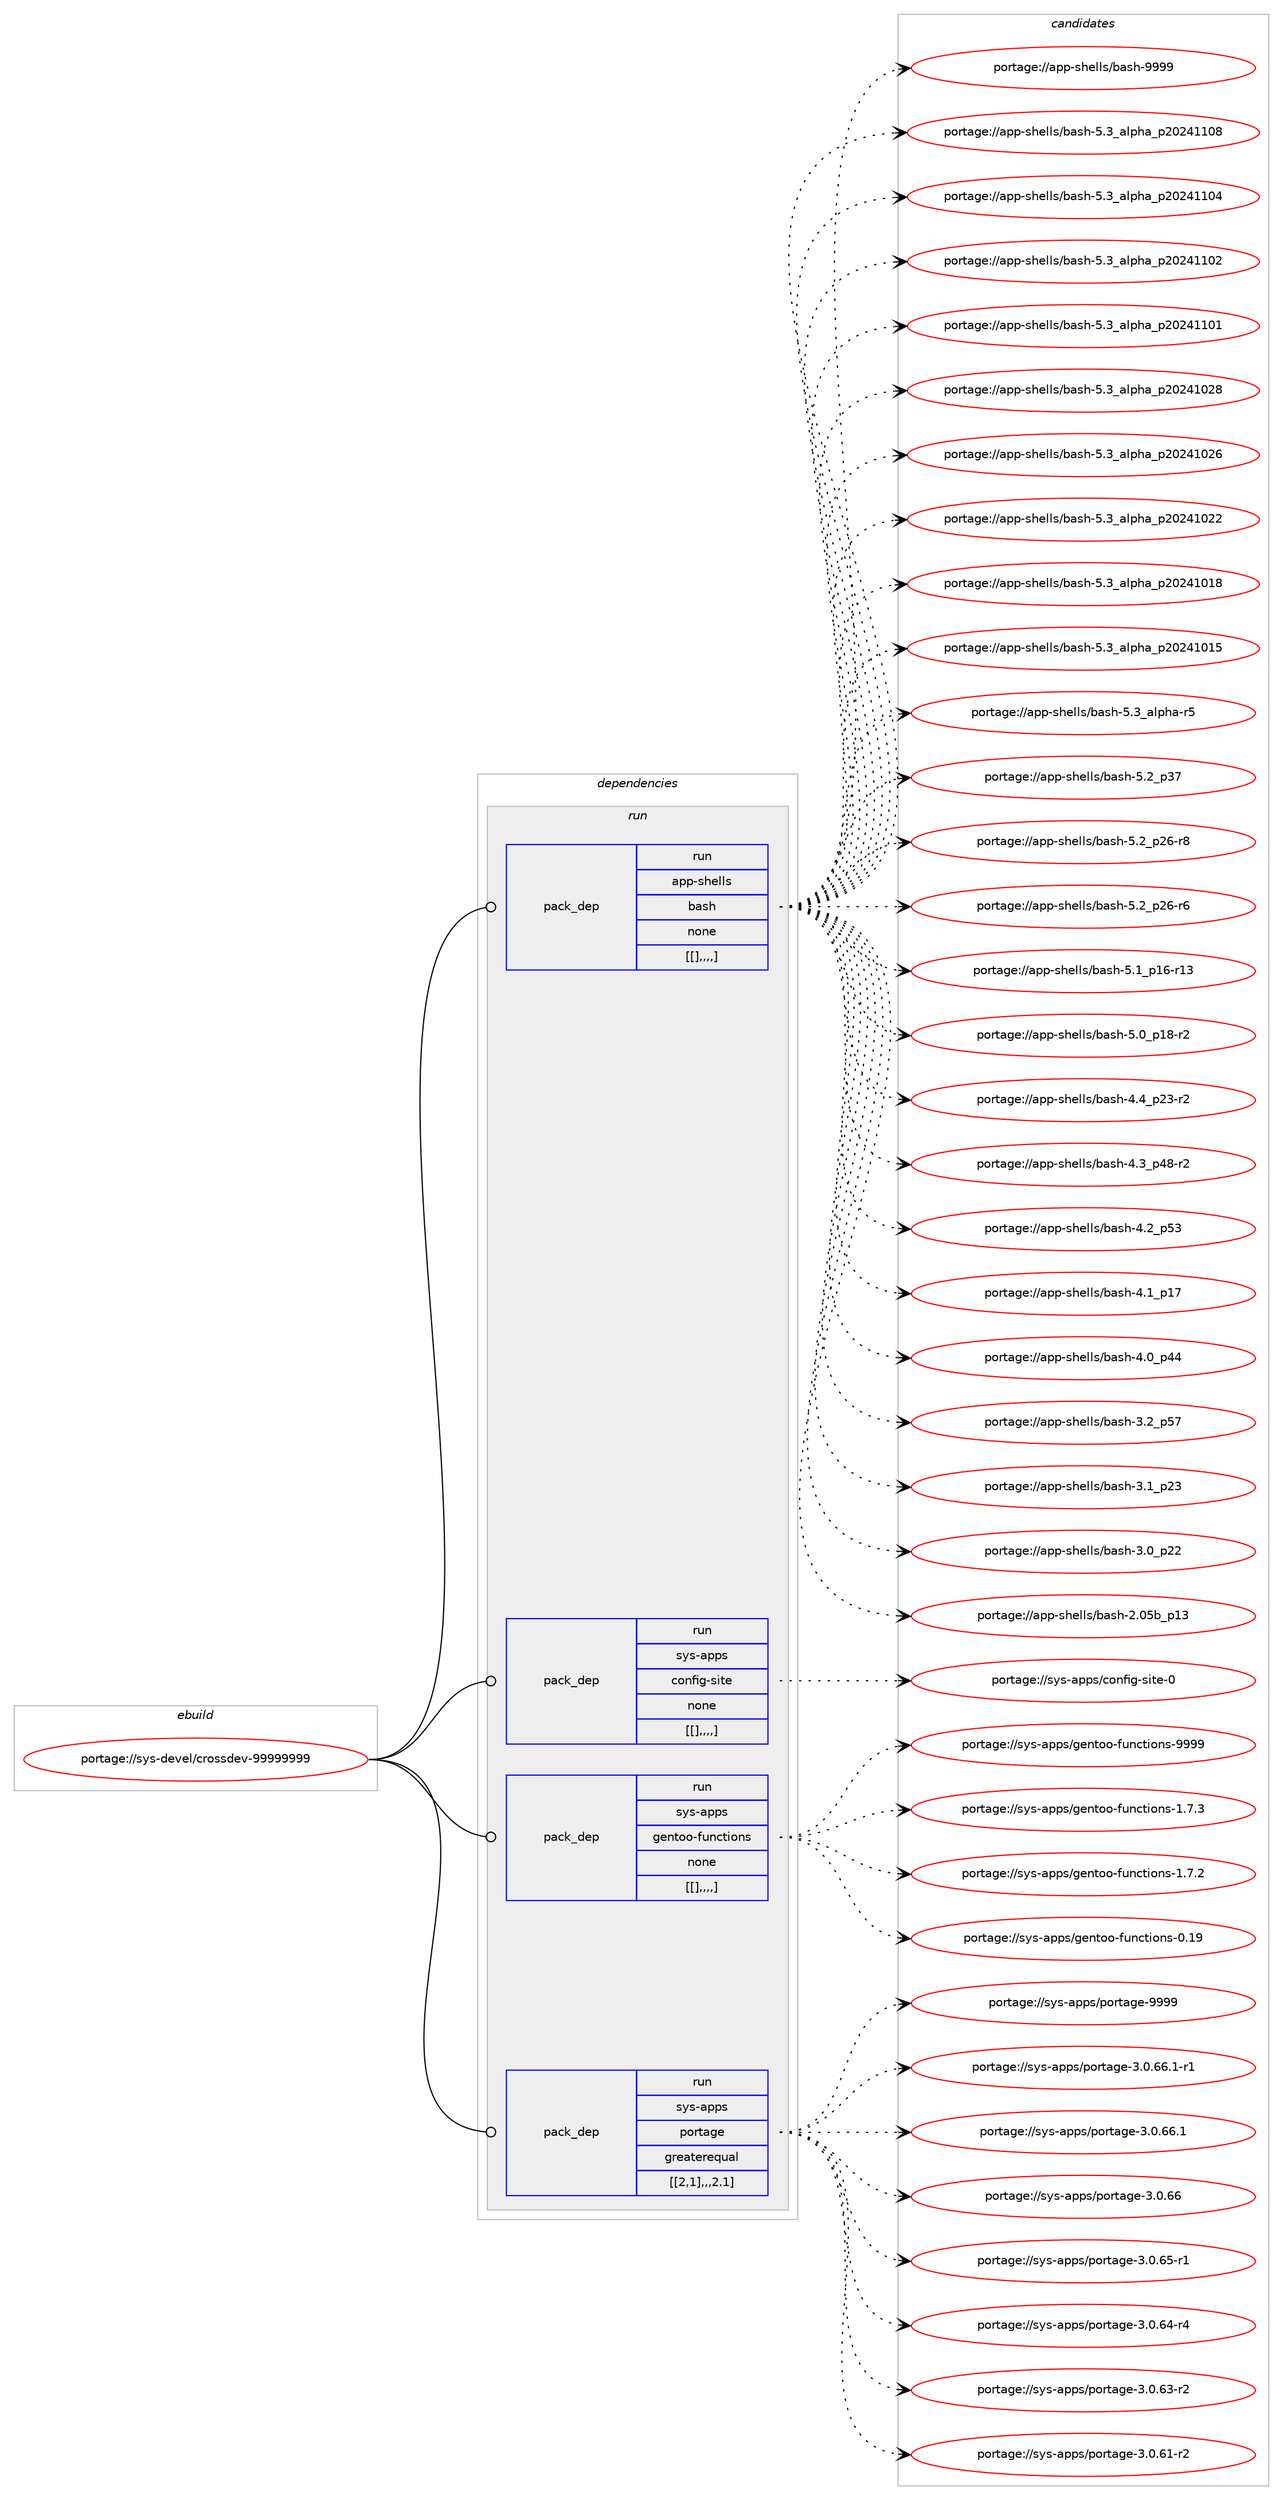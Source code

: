 digraph prolog {

# *************
# Graph options
# *************

newrank=true;
concentrate=true;
compound=true;
graph [rankdir=LR,fontname=Helvetica,fontsize=10,ranksep=1.5];#, ranksep=2.5, nodesep=0.2];
edge  [arrowhead=vee];
node  [fontname=Helvetica,fontsize=10];

# **********
# The ebuild
# **********

subgraph cluster_leftcol {
color=gray;
label=<<i>ebuild</i>>;
id [label="portage://sys-devel/crossdev-99999999", color=red, width=4, href="../sys-devel/crossdev-99999999.svg"];
}

# ****************
# The dependencies
# ****************

subgraph cluster_midcol {
color=gray;
label=<<i>dependencies</i>>;
subgraph cluster_compile {
fillcolor="#eeeeee";
style=filled;
label=<<i>compile</i>>;
}
subgraph cluster_compileandrun {
fillcolor="#eeeeee";
style=filled;
label=<<i>compile and run</i>>;
}
subgraph cluster_run {
fillcolor="#eeeeee";
style=filled;
label=<<i>run</i>>;
subgraph pack1030 {
dependency1387 [label=<<TABLE BORDER="0" CELLBORDER="1" CELLSPACING="0" CELLPADDING="4" WIDTH="220"><TR><TD ROWSPAN="6" CELLPADDING="30">pack_dep</TD></TR><TR><TD WIDTH="110">run</TD></TR><TR><TD>app-shells</TD></TR><TR><TD>bash</TD></TR><TR><TD>none</TD></TR><TR><TD>[[],,,,]</TD></TR></TABLE>>, shape=none, color=blue];
}
id:e -> dependency1387:w [weight=20,style="solid",arrowhead="odot"];
subgraph pack1035 {
dependency1395 [label=<<TABLE BORDER="0" CELLBORDER="1" CELLSPACING="0" CELLPADDING="4" WIDTH="220"><TR><TD ROWSPAN="6" CELLPADDING="30">pack_dep</TD></TR><TR><TD WIDTH="110">run</TD></TR><TR><TD>sys-apps</TD></TR><TR><TD>config-site</TD></TR><TR><TD>none</TD></TR><TR><TD>[[],,,,]</TD></TR></TABLE>>, shape=none, color=blue];
}
id:e -> dependency1395:w [weight=20,style="solid",arrowhead="odot"];
subgraph pack1038 {
dependency1400 [label=<<TABLE BORDER="0" CELLBORDER="1" CELLSPACING="0" CELLPADDING="4" WIDTH="220"><TR><TD ROWSPAN="6" CELLPADDING="30">pack_dep</TD></TR><TR><TD WIDTH="110">run</TD></TR><TR><TD>sys-apps</TD></TR><TR><TD>gentoo-functions</TD></TR><TR><TD>none</TD></TR><TR><TD>[[],,,,]</TD></TR></TABLE>>, shape=none, color=blue];
}
id:e -> dependency1400:w [weight=20,style="solid",arrowhead="odot"];
subgraph pack1041 {
dependency1405 [label=<<TABLE BORDER="0" CELLBORDER="1" CELLSPACING="0" CELLPADDING="4" WIDTH="220"><TR><TD ROWSPAN="6" CELLPADDING="30">pack_dep</TD></TR><TR><TD WIDTH="110">run</TD></TR><TR><TD>sys-apps</TD></TR><TR><TD>portage</TD></TR><TR><TD>greaterequal</TD></TR><TR><TD>[[2,1],,,2.1]</TD></TR></TABLE>>, shape=none, color=blue];
}
id:e -> dependency1405:w [weight=20,style="solid",arrowhead="odot"];
}
}

# **************
# The candidates
# **************

subgraph cluster_choices {
rank=same;
color=gray;
label=<<i>candidates</i>>;

subgraph choice1008 {
color=black;
nodesep=1;
choice97112112451151041011081081154798971151044557575757 [label="portage://app-shells/bash-9999", color=red, width=4,href="../app-shells/bash-9999.svg"];
choice971121124511510410110810811547989711510445534651959710811210497951125048505249494856 [label="portage://app-shells/bash-5.3_alpha_p20241108", color=red, width=4,href="../app-shells/bash-5.3_alpha_p20241108.svg"];
choice971121124511510410110810811547989711510445534651959710811210497951125048505249494852 [label="portage://app-shells/bash-5.3_alpha_p20241104", color=red, width=4,href="../app-shells/bash-5.3_alpha_p20241104.svg"];
choice971121124511510410110810811547989711510445534651959710811210497951125048505249494850 [label="portage://app-shells/bash-5.3_alpha_p20241102", color=red, width=4,href="../app-shells/bash-5.3_alpha_p20241102.svg"];
choice971121124511510410110810811547989711510445534651959710811210497951125048505249494849 [label="portage://app-shells/bash-5.3_alpha_p20241101", color=red, width=4,href="../app-shells/bash-5.3_alpha_p20241101.svg"];
choice971121124511510410110810811547989711510445534651959710811210497951125048505249485056 [label="portage://app-shells/bash-5.3_alpha_p20241028", color=red, width=4,href="../app-shells/bash-5.3_alpha_p20241028.svg"];
choice971121124511510410110810811547989711510445534651959710811210497951125048505249485054 [label="portage://app-shells/bash-5.3_alpha_p20241026", color=red, width=4,href="../app-shells/bash-5.3_alpha_p20241026.svg"];
choice971121124511510410110810811547989711510445534651959710811210497951125048505249485050 [label="portage://app-shells/bash-5.3_alpha_p20241022", color=red, width=4,href="../app-shells/bash-5.3_alpha_p20241022.svg"];
choice971121124511510410110810811547989711510445534651959710811210497951125048505249484956 [label="portage://app-shells/bash-5.3_alpha_p20241018", color=red, width=4,href="../app-shells/bash-5.3_alpha_p20241018.svg"];
choice971121124511510410110810811547989711510445534651959710811210497951125048505249484953 [label="portage://app-shells/bash-5.3_alpha_p20241015", color=red, width=4,href="../app-shells/bash-5.3_alpha_p20241015.svg"];
choice9711211245115104101108108115479897115104455346519597108112104974511453 [label="portage://app-shells/bash-5.3_alpha-r5", color=red, width=4,href="../app-shells/bash-5.3_alpha-r5.svg"];
choice971121124511510410110810811547989711510445534650951125155 [label="portage://app-shells/bash-5.2_p37", color=red, width=4,href="../app-shells/bash-5.2_p37.svg"];
choice9711211245115104101108108115479897115104455346509511250544511456 [label="portage://app-shells/bash-5.2_p26-r8", color=red, width=4,href="../app-shells/bash-5.2_p26-r8.svg"];
choice9711211245115104101108108115479897115104455346509511250544511454 [label="portage://app-shells/bash-5.2_p26-r6", color=red, width=4,href="../app-shells/bash-5.2_p26-r6.svg"];
choice971121124511510410110810811547989711510445534649951124954451144951 [label="portage://app-shells/bash-5.1_p16-r13", color=red, width=4,href="../app-shells/bash-5.1_p16-r13.svg"];
choice9711211245115104101108108115479897115104455346489511249564511450 [label="portage://app-shells/bash-5.0_p18-r2", color=red, width=4,href="../app-shells/bash-5.0_p18-r2.svg"];
choice9711211245115104101108108115479897115104455246529511250514511450 [label="portage://app-shells/bash-4.4_p23-r2", color=red, width=4,href="../app-shells/bash-4.4_p23-r2.svg"];
choice9711211245115104101108108115479897115104455246519511252564511450 [label="portage://app-shells/bash-4.3_p48-r2", color=red, width=4,href="../app-shells/bash-4.3_p48-r2.svg"];
choice971121124511510410110810811547989711510445524650951125351 [label="portage://app-shells/bash-4.2_p53", color=red, width=4,href="../app-shells/bash-4.2_p53.svg"];
choice971121124511510410110810811547989711510445524649951124955 [label="portage://app-shells/bash-4.1_p17", color=red, width=4,href="../app-shells/bash-4.1_p17.svg"];
choice971121124511510410110810811547989711510445524648951125252 [label="portage://app-shells/bash-4.0_p44", color=red, width=4,href="../app-shells/bash-4.0_p44.svg"];
choice971121124511510410110810811547989711510445514650951125355 [label="portage://app-shells/bash-3.2_p57", color=red, width=4,href="../app-shells/bash-3.2_p57.svg"];
choice971121124511510410110810811547989711510445514649951125051 [label="portage://app-shells/bash-3.1_p23", color=red, width=4,href="../app-shells/bash-3.1_p23.svg"];
choice971121124511510410110810811547989711510445514648951125050 [label="portage://app-shells/bash-3.0_p22", color=red, width=4,href="../app-shells/bash-3.0_p22.svg"];
choice9711211245115104101108108115479897115104455046485398951124951 [label="portage://app-shells/bash-2.05b_p13", color=red, width=4,href="../app-shells/bash-2.05b_p13.svg"];
dependency1387:e -> choice97112112451151041011081081154798971151044557575757:w [style=dotted,weight="100"];
dependency1387:e -> choice971121124511510410110810811547989711510445534651959710811210497951125048505249494856:w [style=dotted,weight="100"];
dependency1387:e -> choice971121124511510410110810811547989711510445534651959710811210497951125048505249494852:w [style=dotted,weight="100"];
dependency1387:e -> choice971121124511510410110810811547989711510445534651959710811210497951125048505249494850:w [style=dotted,weight="100"];
dependency1387:e -> choice971121124511510410110810811547989711510445534651959710811210497951125048505249494849:w [style=dotted,weight="100"];
dependency1387:e -> choice971121124511510410110810811547989711510445534651959710811210497951125048505249485056:w [style=dotted,weight="100"];
dependency1387:e -> choice971121124511510410110810811547989711510445534651959710811210497951125048505249485054:w [style=dotted,weight="100"];
dependency1387:e -> choice971121124511510410110810811547989711510445534651959710811210497951125048505249485050:w [style=dotted,weight="100"];
dependency1387:e -> choice971121124511510410110810811547989711510445534651959710811210497951125048505249484956:w [style=dotted,weight="100"];
dependency1387:e -> choice971121124511510410110810811547989711510445534651959710811210497951125048505249484953:w [style=dotted,weight="100"];
dependency1387:e -> choice9711211245115104101108108115479897115104455346519597108112104974511453:w [style=dotted,weight="100"];
dependency1387:e -> choice971121124511510410110810811547989711510445534650951125155:w [style=dotted,weight="100"];
dependency1387:e -> choice9711211245115104101108108115479897115104455346509511250544511456:w [style=dotted,weight="100"];
dependency1387:e -> choice9711211245115104101108108115479897115104455346509511250544511454:w [style=dotted,weight="100"];
dependency1387:e -> choice971121124511510410110810811547989711510445534649951124954451144951:w [style=dotted,weight="100"];
dependency1387:e -> choice9711211245115104101108108115479897115104455346489511249564511450:w [style=dotted,weight="100"];
dependency1387:e -> choice9711211245115104101108108115479897115104455246529511250514511450:w [style=dotted,weight="100"];
dependency1387:e -> choice9711211245115104101108108115479897115104455246519511252564511450:w [style=dotted,weight="100"];
dependency1387:e -> choice971121124511510410110810811547989711510445524650951125351:w [style=dotted,weight="100"];
dependency1387:e -> choice971121124511510410110810811547989711510445524649951124955:w [style=dotted,weight="100"];
dependency1387:e -> choice971121124511510410110810811547989711510445524648951125252:w [style=dotted,weight="100"];
dependency1387:e -> choice971121124511510410110810811547989711510445514650951125355:w [style=dotted,weight="100"];
dependency1387:e -> choice971121124511510410110810811547989711510445514649951125051:w [style=dotted,weight="100"];
dependency1387:e -> choice971121124511510410110810811547989711510445514648951125050:w [style=dotted,weight="100"];
dependency1387:e -> choice9711211245115104101108108115479897115104455046485398951124951:w [style=dotted,weight="100"];
}
subgraph choice1016 {
color=black;
nodesep=1;
choice11512111545971121121154799111110102105103451151051161014548 [label="portage://sys-apps/config-site-0", color=red, width=4,href="../sys-apps/config-site-0.svg"];
dependency1395:e -> choice11512111545971121121154799111110102105103451151051161014548:w [style=dotted,weight="100"];
}
subgraph choice1018 {
color=black;
nodesep=1;
choice11512111545971121121154710310111011611111145102117110991161051111101154557575757 [label="portage://sys-apps/gentoo-functions-9999", color=red, width=4,href="../sys-apps/gentoo-functions-9999.svg"];
choice1151211154597112112115471031011101161111114510211711099116105111110115454946554651 [label="portage://sys-apps/gentoo-functions-1.7.3", color=red, width=4,href="../sys-apps/gentoo-functions-1.7.3.svg"];
choice1151211154597112112115471031011101161111114510211711099116105111110115454946554650 [label="portage://sys-apps/gentoo-functions-1.7.2", color=red, width=4,href="../sys-apps/gentoo-functions-1.7.2.svg"];
choice11512111545971121121154710310111011611111145102117110991161051111101154548464957 [label="portage://sys-apps/gentoo-functions-0.19", color=red, width=4,href="../sys-apps/gentoo-functions-0.19.svg"];
dependency1400:e -> choice11512111545971121121154710310111011611111145102117110991161051111101154557575757:w [style=dotted,weight="100"];
dependency1400:e -> choice1151211154597112112115471031011101161111114510211711099116105111110115454946554651:w [style=dotted,weight="100"];
dependency1400:e -> choice1151211154597112112115471031011101161111114510211711099116105111110115454946554650:w [style=dotted,weight="100"];
dependency1400:e -> choice11512111545971121121154710310111011611111145102117110991161051111101154548464957:w [style=dotted,weight="100"];
}
subgraph choice1021 {
color=black;
nodesep=1;
choice115121115459711211211547112111114116971031014557575757 [label="portage://sys-apps/portage-9999", color=red, width=4,href="../sys-apps/portage-9999.svg"];
choice115121115459711211211547112111114116971031014551464846545446494511449 [label="portage://sys-apps/portage-3.0.66.1-r1", color=red, width=4,href="../sys-apps/portage-3.0.66.1-r1.svg"];
choice11512111545971121121154711211111411697103101455146484654544649 [label="portage://sys-apps/portage-3.0.66.1", color=red, width=4,href="../sys-apps/portage-3.0.66.1.svg"];
choice1151211154597112112115471121111141169710310145514648465454 [label="portage://sys-apps/portage-3.0.66", color=red, width=4,href="../sys-apps/portage-3.0.66.svg"];
choice11512111545971121121154711211111411697103101455146484654534511449 [label="portage://sys-apps/portage-3.0.65-r1", color=red, width=4,href="../sys-apps/portage-3.0.65-r1.svg"];
choice11512111545971121121154711211111411697103101455146484654524511452 [label="portage://sys-apps/portage-3.0.64-r4", color=red, width=4,href="../sys-apps/portage-3.0.64-r4.svg"];
choice11512111545971121121154711211111411697103101455146484654514511450 [label="portage://sys-apps/portage-3.0.63-r2", color=red, width=4,href="../sys-apps/portage-3.0.63-r2.svg"];
choice11512111545971121121154711211111411697103101455146484654494511450 [label="portage://sys-apps/portage-3.0.61-r2", color=red, width=4,href="../sys-apps/portage-3.0.61-r2.svg"];
dependency1405:e -> choice115121115459711211211547112111114116971031014557575757:w [style=dotted,weight="100"];
dependency1405:e -> choice115121115459711211211547112111114116971031014551464846545446494511449:w [style=dotted,weight="100"];
dependency1405:e -> choice11512111545971121121154711211111411697103101455146484654544649:w [style=dotted,weight="100"];
dependency1405:e -> choice1151211154597112112115471121111141169710310145514648465454:w [style=dotted,weight="100"];
dependency1405:e -> choice11512111545971121121154711211111411697103101455146484654534511449:w [style=dotted,weight="100"];
dependency1405:e -> choice11512111545971121121154711211111411697103101455146484654524511452:w [style=dotted,weight="100"];
dependency1405:e -> choice11512111545971121121154711211111411697103101455146484654514511450:w [style=dotted,weight="100"];
dependency1405:e -> choice11512111545971121121154711211111411697103101455146484654494511450:w [style=dotted,weight="100"];
}
}

}

